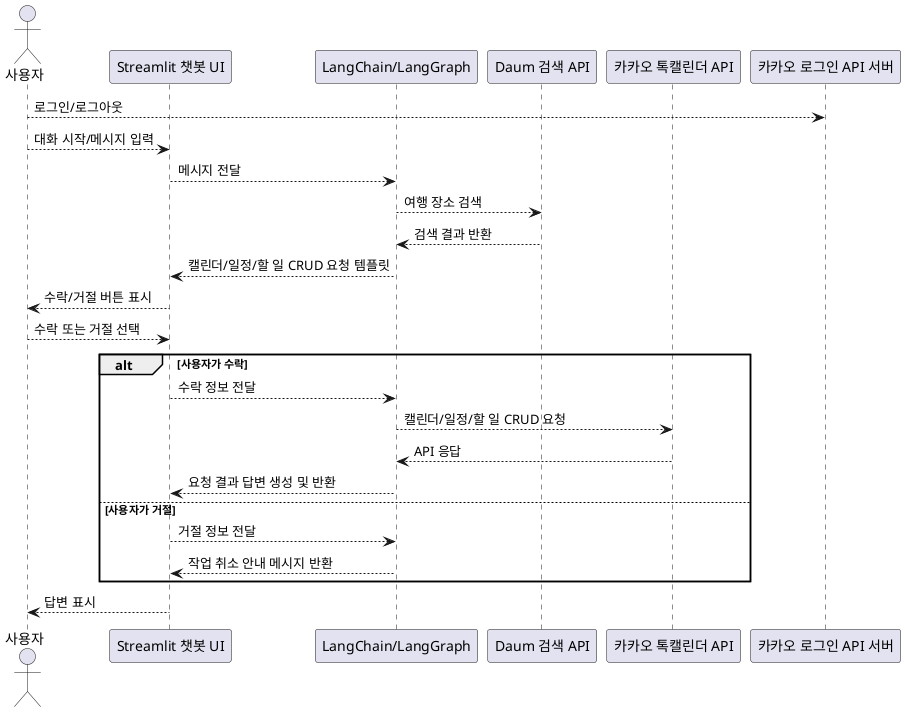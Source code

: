 @startuml
actor 사용자

participant "Streamlit 챗봇 UI" as UI
participant "LangChain/LangGraph" as LG
participant "Daum 검색 API" as Daum
participant "카카오 톡캘린더 API" as KakaoCal

사용자 --> "카카오 로그인 API 서버" : 로그인/로그아웃
사용자 --> UI : 대화 시작/메시지 입력

UI --> LG : 메시지 전달
LG --> Daum : 여행 장소 검색
Daum --> LG : 검색 결과 반환
LG --> UI : 캘린더/일정/할 일 CRUD 요청 템플릿

UI --> 사용자 : 수락/거절 버튼 표시
사용자 --> UI : 수락 또는 거절 선택

alt 사용자가 수락
  UI --> LG : 수락 정보 전달
  LG --> KakaoCal : 캘린더/일정/할 일 CRUD 요청
  KakaoCal --> LG : API 응답
  LG --> UI : 요청 결과 답변 생성 및 반환
else 사용자가 거절
  UI --> LG : 거절 정보 전달
  LG --> UI : 작업 취소 안내 메시지 반환
end

UI --> 사용자 : 답변 표시
@enduml